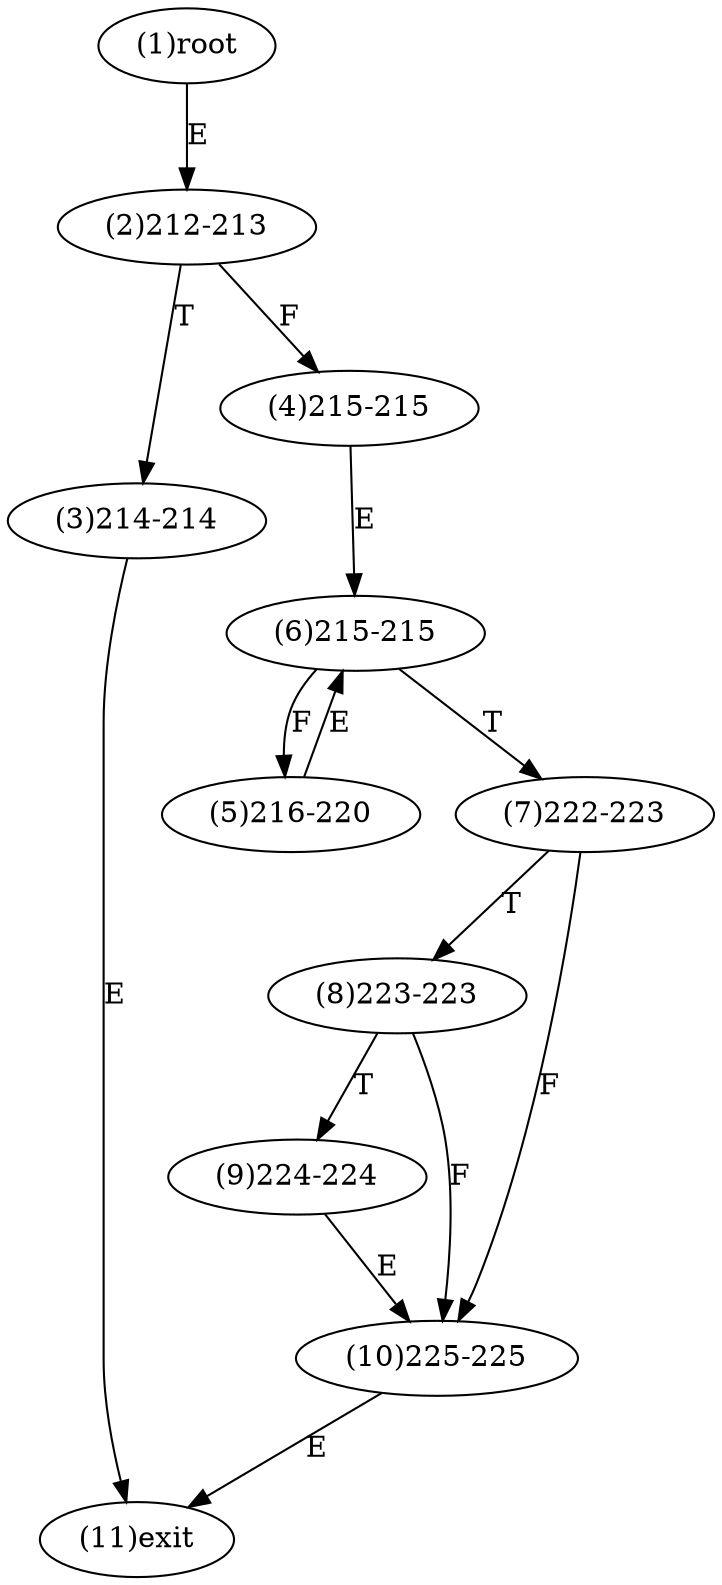 digraph "" { 
1[ label="(1)root"];
2[ label="(2)212-213"];
3[ label="(3)214-214"];
4[ label="(4)215-215"];
5[ label="(5)216-220"];
6[ label="(6)215-215"];
7[ label="(7)222-223"];
8[ label="(8)223-223"];
9[ label="(9)224-224"];
10[ label="(10)225-225"];
11[ label="(11)exit"];
1->2[ label="E"];
2->4[ label="F"];
2->3[ label="T"];
3->11[ label="E"];
4->6[ label="E"];
5->6[ label="E"];
6->5[ label="F"];
6->7[ label="T"];
7->10[ label="F"];
7->8[ label="T"];
8->10[ label="F"];
8->9[ label="T"];
9->10[ label="E"];
10->11[ label="E"];
}